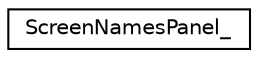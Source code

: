 digraph "Graphical Class Hierarchy"
{
  edge [fontname="Helvetica",fontsize="10",labelfontname="Helvetica",labelfontsize="10"];
  node [fontname="Helvetica",fontsize="10",shape=record];
  rankdir="LR";
  Node0 [label="ScreenNamesPanel_",height=0.2,width=0.4,color="black", fillcolor="white", style="filled",URL="$structScreenNamesPanel__.html"];
}
